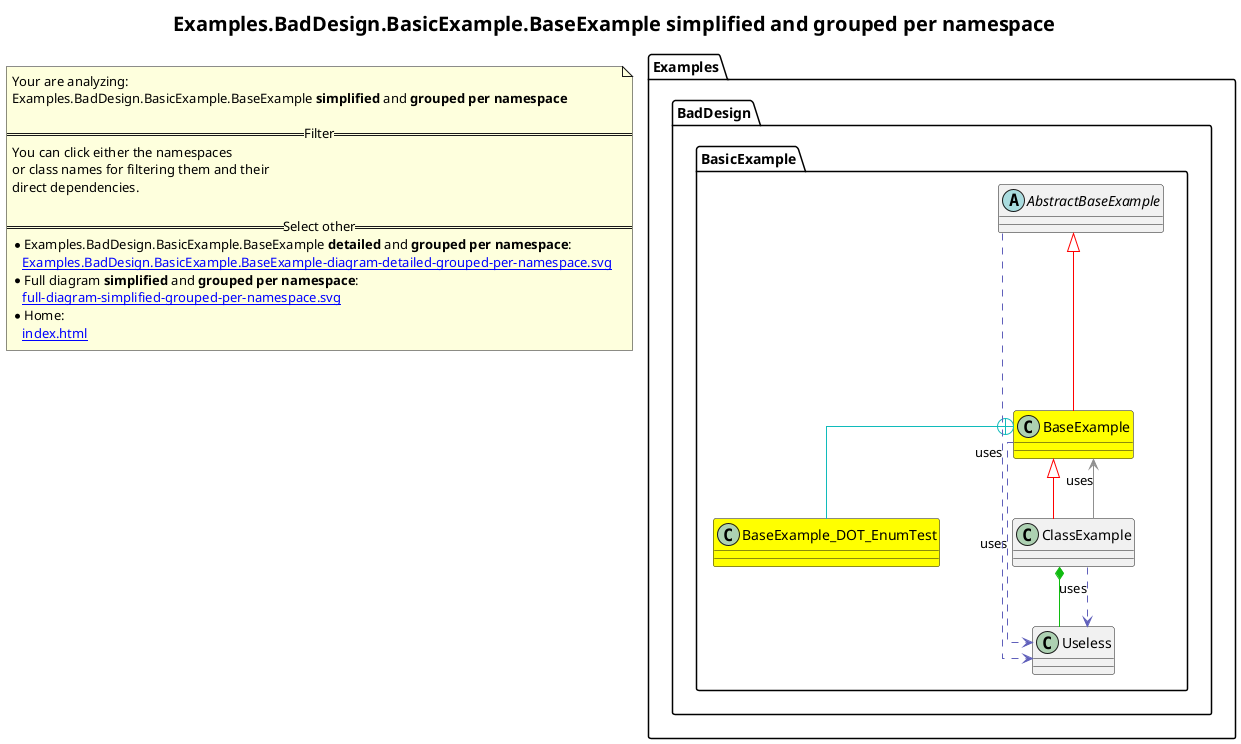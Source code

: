 @startuml
skinparam linetype ortho
title <size:20>Examples.BadDesign.BasicExample.BaseExample **simplified** and **grouped per namespace**</size>
note "Your are analyzing:\nExamples.BadDesign.BasicExample.BaseExample **simplified** and **grouped per namespace**\n\n==Filter==\nYou can click either the namespaces \nor class names for filtering them and their\ndirect dependencies.\n\n==Select other==\n* Examples.BadDesign.BasicExample.BaseExample **detailed** and **grouped per namespace**:\n   [[Examples.BadDesign.BasicExample.BaseExample-diagram-detailed-grouped-per-namespace.svg]]\n* Full diagram **simplified** and **grouped per namespace**:\n   [[full-diagram-simplified-grouped-per-namespace.svg]]\n* Home:\n   [[index.html]]" as FloatingNote
namespace Examples [[Examples-diagram-simplified-grouped-per-namespace.svg]] {
namespace Examples.BadDesign [[Examples.BadDesign-diagram-simplified-grouped-per-namespace.svg]] {
namespace Examples.BadDesign.BasicExample [[Examples.BadDesign.BasicExample-diagram-simplified-grouped-per-namespace.svg]] {
    class Examples.BadDesign.BasicExample.BaseExample_DOT_EnumTest [[Examples.BadDesign.BasicExample.BaseExample.EnumTest-diagram-simplified-grouped-per-namespace.svg]] #yellow {
    }
    class Examples.BadDesign.BasicExample.BaseExample [[Examples.BadDesign.BasicExample.BaseExample-diagram-simplified-grouped-per-namespace.svg]] #yellow {
    }
    abstract class Examples.BadDesign.BasicExample.AbstractBaseExample [[Examples.BadDesign.BasicExample.AbstractBaseExample-diagram-simplified-grouped-per-namespace.svg]]  {
    }
    class Examples.BadDesign.BasicExample.Useless [[Examples.BadDesign.BasicExample.Useless-diagram-simplified-grouped-per-namespace.svg]]  {
    }
    class Examples.BadDesign.BasicExample.ClassExample [[Examples.BadDesign.BasicExample.ClassExample-diagram-simplified-grouped-per-namespace.svg]]  {
    }
'Compared namespace Examples.BadDesign.BasicExample [[Examples.BadDesign.BasicExample-diagram-simplified-grouped-per-namespace.svg]] { with last element of     }
' Closing all previous_sub_namespace_list namespace None because file analysis is finished.
' Closing namespace BasicExample
}
' Closing namespace BadDesign
}
' Closing namespace Examples
}
 ' *************************************** 
 ' *************************************** 
 ' *************************************** 
' Class relations extracted from namespace:
' Examples.BadDesign.BasicExample
Examples.BadDesign.BasicExample.AbstractBaseExample <|-[#red]- Examples.BadDesign.BasicExample.BaseExample
Examples.BadDesign.BasicExample.BaseExample +-[#10BBBB]- Examples.BadDesign.BasicExample.BaseExample_DOT_EnumTest 
Examples.BadDesign.BasicExample.BaseExample .[#6060BB].> Examples.BadDesign.BasicExample.Useless  : uses 
Examples.BadDesign.BasicExample.AbstractBaseExample .[#6060BB].> Examples.BadDesign.BasicExample.Useless  : uses 
Examples.BadDesign.BasicExample.BaseExample <|-[#red]- Examples.BadDesign.BasicExample.ClassExample
Examples.BadDesign.BasicExample.ClassExample *-[#10BB10]- Examples.BadDesign.BasicExample.Useless 
Examples.BadDesign.BasicExample.ClassExample *-[#10BB10]- Examples.BadDesign.BasicExample.BaseExample.EnumTest 
Examples.BadDesign.BasicExample.ClassExample .[#6060BB].> Examples.BadDesign.BasicExample.Useless  : uses 
Examples.BadDesign.BasicExample.ClassExample -[#909090]-> Examples.BadDesign.BasicExample.BaseExample  : uses 
@enduml